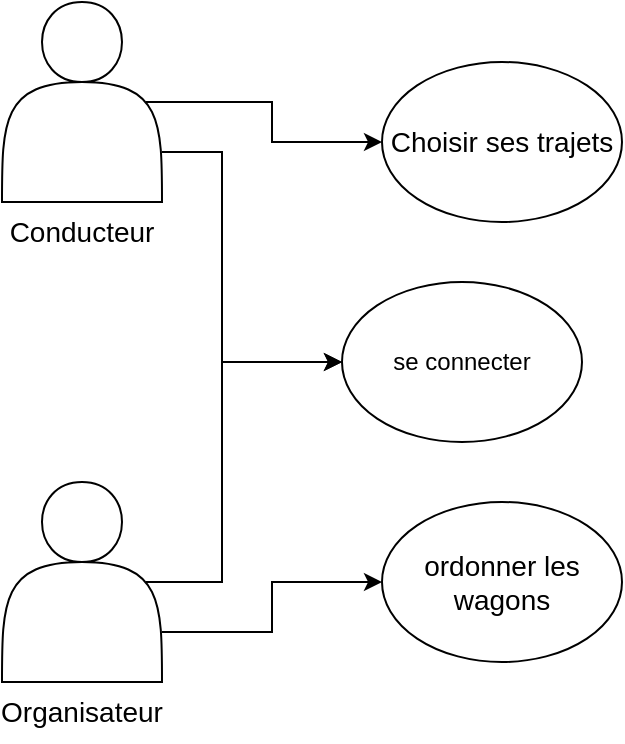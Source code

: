 <mxfile version="22.1.21" type="github">
  <diagram name="Page-1" id="gslRI3hXKU1BmSQOaN08">
    <mxGraphModel dx="1434" dy="746" grid="1" gridSize="10" guides="1" tooltips="1" connect="1" arrows="1" fold="1" page="1" pageScale="1" pageWidth="827" pageHeight="1169" math="0" shadow="0">
      <root>
        <mxCell id="0" />
        <mxCell id="1" parent="0" />
        <mxCell id="FurCAsoolSTPAUAoHDES-16" style="edgeStyle=orthogonalEdgeStyle;rounded=0;orthogonalLoop=1;jettySize=auto;html=1;exitX=0.9;exitY=0.5;exitDx=0;exitDy=0;exitPerimeter=0;" edge="1" parent="1" source="FurCAsoolSTPAUAoHDES-1" target="FurCAsoolSTPAUAoHDES-3">
          <mxGeometry relative="1" as="geometry" />
        </mxCell>
        <mxCell id="FurCAsoolSTPAUAoHDES-17" style="edgeStyle=orthogonalEdgeStyle;rounded=0;orthogonalLoop=1;jettySize=auto;html=1;exitX=1;exitY=0.75;exitDx=0;exitDy=0;entryX=0;entryY=0.5;entryDx=0;entryDy=0;" edge="1" parent="1" source="FurCAsoolSTPAUAoHDES-1" target="FurCAsoolSTPAUAoHDES-4">
          <mxGeometry relative="1" as="geometry">
            <Array as="points">
              <mxPoint x="150" y="135" />
              <mxPoint x="150" y="240" />
            </Array>
          </mxGeometry>
        </mxCell>
        <mxCell id="FurCAsoolSTPAUAoHDES-1" value="" style="shape=actor;whiteSpace=wrap;html=1;" vertex="1" parent="1">
          <mxGeometry x="40" y="60" width="80" height="100" as="geometry" />
        </mxCell>
        <mxCell id="FurCAsoolSTPAUAoHDES-9" style="edgeStyle=orthogonalEdgeStyle;rounded=0;orthogonalLoop=1;jettySize=auto;html=1;exitX=1;exitY=0.75;exitDx=0;exitDy=0;entryX=0;entryY=0.5;entryDx=0;entryDy=0;" edge="1" parent="1" source="FurCAsoolSTPAUAoHDES-2" target="FurCAsoolSTPAUAoHDES-5">
          <mxGeometry relative="1" as="geometry" />
        </mxCell>
        <mxCell id="FurCAsoolSTPAUAoHDES-15" style="edgeStyle=orthogonalEdgeStyle;rounded=0;orthogonalLoop=1;jettySize=auto;html=1;exitX=0.9;exitY=0.5;exitDx=0;exitDy=0;exitPerimeter=0;entryX=0;entryY=0.5;entryDx=0;entryDy=0;" edge="1" parent="1" source="FurCAsoolSTPAUAoHDES-2" target="FurCAsoolSTPAUAoHDES-4">
          <mxGeometry relative="1" as="geometry">
            <Array as="points">
              <mxPoint x="150" y="350" />
              <mxPoint x="150" y="240" />
            </Array>
          </mxGeometry>
        </mxCell>
        <mxCell id="FurCAsoolSTPAUAoHDES-2" value="" style="shape=actor;whiteSpace=wrap;html=1;" vertex="1" parent="1">
          <mxGeometry x="40" y="300" width="80" height="100" as="geometry" />
        </mxCell>
        <mxCell id="FurCAsoolSTPAUAoHDES-3" value="&lt;font style=&quot;font-size: 14px;&quot;&gt;Choisir ses trajets&lt;/font&gt;" style="ellipse;whiteSpace=wrap;html=1;" vertex="1" parent="1">
          <mxGeometry x="230" y="90" width="120" height="80" as="geometry" />
        </mxCell>
        <mxCell id="FurCAsoolSTPAUAoHDES-4" value="se connecter" style="ellipse;whiteSpace=wrap;html=1;" vertex="1" parent="1">
          <mxGeometry x="210" y="200" width="120" height="80" as="geometry" />
        </mxCell>
        <mxCell id="FurCAsoolSTPAUAoHDES-5" value="&lt;font style=&quot;font-size: 14px;&quot;&gt;ordonner les wagons&lt;/font&gt;" style="ellipse;whiteSpace=wrap;html=1;" vertex="1" parent="1">
          <mxGeometry x="230" y="310" width="120" height="80" as="geometry" />
        </mxCell>
        <mxCell id="FurCAsoolSTPAUAoHDES-6" value="&lt;font style=&quot;font-size: 14px;&quot;&gt;Conducteur&lt;/font&gt;" style="text;html=1;strokeColor=none;fillColor=none;align=center;verticalAlign=middle;whiteSpace=wrap;rounded=0;" vertex="1" parent="1">
          <mxGeometry x="50" y="160" width="60" height="30" as="geometry" />
        </mxCell>
        <mxCell id="FurCAsoolSTPAUAoHDES-11" value="&lt;font style=&quot;font-size: 14px;&quot;&gt;Organisateur&lt;/font&gt;" style="text;html=1;strokeColor=none;fillColor=none;align=center;verticalAlign=middle;whiteSpace=wrap;rounded=0;" vertex="1" parent="1">
          <mxGeometry x="50" y="400" width="60" height="30" as="geometry" />
        </mxCell>
      </root>
    </mxGraphModel>
  </diagram>
</mxfile>
